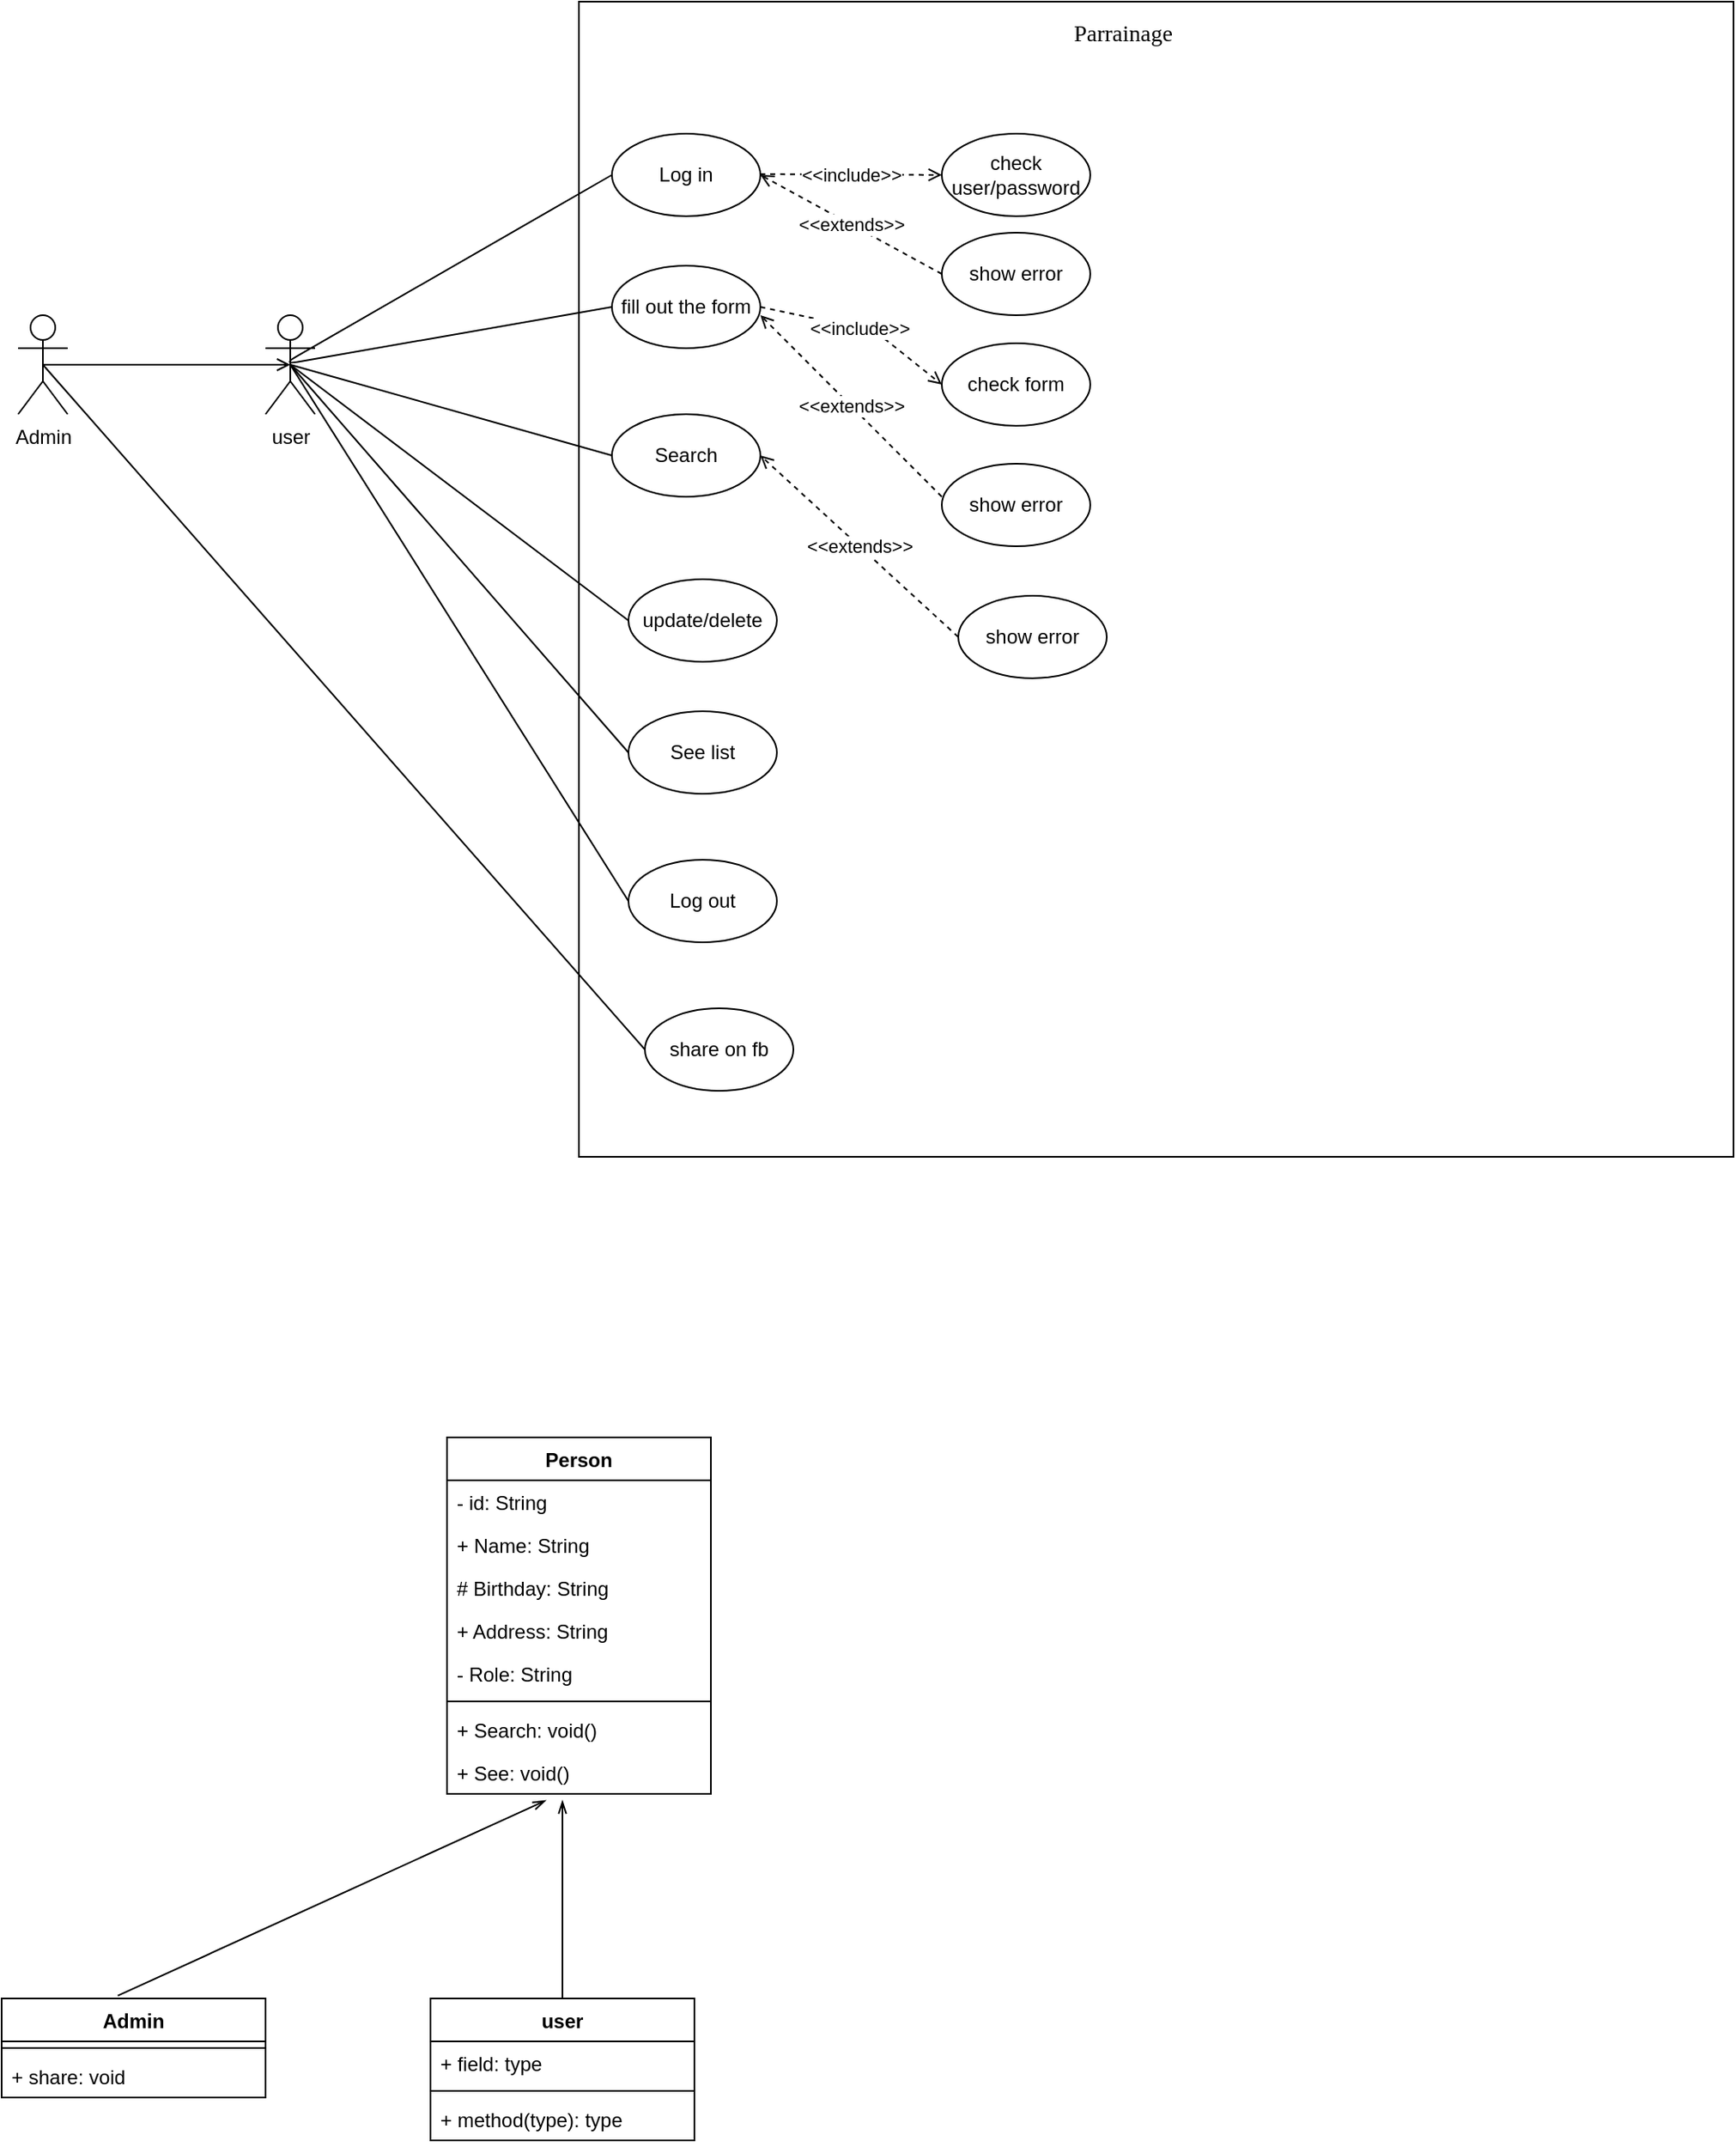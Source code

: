 <mxfile version="14.8.0" type="github">
  <diagram id="mr0ScZVmez5Wdu0t1VuP" name="Page-1">
    <mxGraphModel dx="1573" dy="1475" grid="1" gridSize="10" guides="1" tooltips="1" connect="1" arrows="1" fold="1" page="1" pageScale="1" pageWidth="850" pageHeight="1100" math="0" shadow="0">
      <root>
        <mxCell id="0" />
        <mxCell id="1" parent="0" />
        <mxCell id="WyjryQDbOZI5yKkyuquV-2" value="" style="whiteSpace=wrap;html=1;aspect=fixed;" parent="1" vertex="1">
          <mxGeometry x="240" y="-870" width="700" height="700" as="geometry" />
        </mxCell>
        <mxCell id="WyjryQDbOZI5yKkyuquV-1" value="user&lt;br&gt;" style="shape=umlActor;verticalLabelPosition=bottom;verticalAlign=top;html=1;outlineConnect=0;" parent="1" vertex="1">
          <mxGeometry x="50" y="-680" width="30" height="60" as="geometry" />
        </mxCell>
        <mxCell id="_5LFbXUgjsJOY9XrzOKf-1" value="&lt;font face=&quot;Times New Roman&quot; style=&quot;font-size: 14px&quot;&gt;Parrainage&lt;/font&gt;" style="text;html=1;strokeColor=none;fillColor=none;align=center;verticalAlign=middle;whiteSpace=wrap;rounded=0;" vertex="1" parent="1">
          <mxGeometry x="550" y="-860" width="40" height="20" as="geometry" />
        </mxCell>
        <mxCell id="_5LFbXUgjsJOY9XrzOKf-3" value="Log in" style="ellipse;whiteSpace=wrap;html=1;" vertex="1" parent="1">
          <mxGeometry x="260" y="-790" width="90" height="50" as="geometry" />
        </mxCell>
        <mxCell id="_5LFbXUgjsJOY9XrzOKf-5" value="fill out the form" style="ellipse;whiteSpace=wrap;html=1;" vertex="1" parent="1">
          <mxGeometry x="260" y="-710" width="90" height="50" as="geometry" />
        </mxCell>
        <mxCell id="_5LFbXUgjsJOY9XrzOKf-8" value="See list" style="ellipse;whiteSpace=wrap;html=1;" vertex="1" parent="1">
          <mxGeometry x="270" y="-440" width="90" height="50" as="geometry" />
        </mxCell>
        <mxCell id="_5LFbXUgjsJOY9XrzOKf-9" value="Log out" style="ellipse;whiteSpace=wrap;html=1;" vertex="1" parent="1">
          <mxGeometry x="270" y="-350" width="90" height="50" as="geometry" />
        </mxCell>
        <mxCell id="_5LFbXUgjsJOY9XrzOKf-16" value="" style="endArrow=none;html=1;exitX=0;exitY=0.5;exitDx=0;exitDy=0;entryX=0;entryY=0.5;entryDx=0;entryDy=0;" edge="1" parent="1" source="_5LFbXUgjsJOY9XrzOKf-5" target="_5LFbXUgjsJOY9XrzOKf-3">
          <mxGeometry width="50" height="50" relative="1" as="geometry">
            <mxPoint x="490" y="-660" as="sourcePoint" />
            <mxPoint x="540" y="-710" as="targetPoint" />
            <Array as="points">
              <mxPoint x="60" y="-650" />
            </Array>
          </mxGeometry>
        </mxCell>
        <mxCell id="_5LFbXUgjsJOY9XrzOKf-19" value="" style="endArrow=open;html=1;dashed=1;endFill=0;" edge="1" parent="1">
          <mxGeometry relative="1" as="geometry">
            <mxPoint x="350" y="-765.5" as="sourcePoint" />
            <mxPoint x="460" y="-765" as="targetPoint" />
          </mxGeometry>
        </mxCell>
        <mxCell id="_5LFbXUgjsJOY9XrzOKf-20" value="&amp;lt;&amp;lt;include&amp;gt;&amp;gt;" style="edgeLabel;resizable=0;html=1;align=center;verticalAlign=middle;" connectable="0" vertex="1" parent="_5LFbXUgjsJOY9XrzOKf-19">
          <mxGeometry relative="1" as="geometry" />
        </mxCell>
        <mxCell id="_5LFbXUgjsJOY9XrzOKf-23" value="check user/password" style="ellipse;whiteSpace=wrap;html=1;" vertex="1" parent="1">
          <mxGeometry x="460" y="-790" width="90" height="50" as="geometry" />
        </mxCell>
        <mxCell id="_5LFbXUgjsJOY9XrzOKf-24" value="show error" style="ellipse;whiteSpace=wrap;html=1;" vertex="1" parent="1">
          <mxGeometry x="460" y="-730" width="90" height="50" as="geometry" />
        </mxCell>
        <mxCell id="_5LFbXUgjsJOY9XrzOKf-25" value="" style="endArrow=open;html=1;dashed=1;strokeWidth=1;entryX=1;entryY=0.5;entryDx=0;entryDy=0;exitX=0;exitY=0.5;exitDx=0;exitDy=0;endFill=0;" edge="1" parent="1" source="_5LFbXUgjsJOY9XrzOKf-24" target="_5LFbXUgjsJOY9XrzOKf-3">
          <mxGeometry relative="1" as="geometry">
            <mxPoint x="370" y="-620" as="sourcePoint" />
            <mxPoint x="470" y="-620" as="targetPoint" />
          </mxGeometry>
        </mxCell>
        <mxCell id="_5LFbXUgjsJOY9XrzOKf-26" value="&amp;lt;&amp;lt;extends&amp;gt;&amp;gt;" style="edgeLabel;resizable=0;html=1;align=center;verticalAlign=middle;" connectable="0" vertex="1" parent="_5LFbXUgjsJOY9XrzOKf-25">
          <mxGeometry relative="1" as="geometry" />
        </mxCell>
        <mxCell id="_5LFbXUgjsJOY9XrzOKf-29" value="" style="endArrow=open;html=1;dashed=1;endFill=0;entryX=0;entryY=0.5;entryDx=0;entryDy=0;exitX=1;exitY=0.5;exitDx=0;exitDy=0;" edge="1" parent="1" source="_5LFbXUgjsJOY9XrzOKf-5" target="_5LFbXUgjsJOY9XrzOKf-31">
          <mxGeometry relative="1" as="geometry">
            <mxPoint x="330" y="-685.42" as="sourcePoint" />
            <mxPoint x="430" y="-685.42" as="targetPoint" />
            <Array as="points">
              <mxPoint x="420" y="-670" />
            </Array>
          </mxGeometry>
        </mxCell>
        <mxCell id="_5LFbXUgjsJOY9XrzOKf-30" value="&amp;lt;&amp;lt;include&amp;gt;&amp;gt;" style="edgeLabel;resizable=0;html=1;align=center;verticalAlign=middle;" connectable="0" vertex="1" parent="_5LFbXUgjsJOY9XrzOKf-29">
          <mxGeometry relative="1" as="geometry" />
        </mxCell>
        <mxCell id="_5LFbXUgjsJOY9XrzOKf-31" value="check form" style="ellipse;whiteSpace=wrap;html=1;" vertex="1" parent="1">
          <mxGeometry x="460" y="-663" width="90" height="50" as="geometry" />
        </mxCell>
        <mxCell id="_5LFbXUgjsJOY9XrzOKf-32" value="show error" style="ellipse;whiteSpace=wrap;html=1;" vertex="1" parent="1">
          <mxGeometry x="460" y="-590" width="90" height="50" as="geometry" />
        </mxCell>
        <mxCell id="_5LFbXUgjsJOY9XrzOKf-33" value="" style="endArrow=open;html=1;dashed=1;strokeWidth=1;entryX=1;entryY=0.6;entryDx=0;entryDy=0;exitX=0;exitY=0.5;exitDx=0;exitDy=0;endFill=0;entryPerimeter=0;" edge="1" parent="1" target="_5LFbXUgjsJOY9XrzOKf-5">
          <mxGeometry relative="1" as="geometry">
            <mxPoint x="460.0" y="-570" as="sourcePoint" />
            <mxPoint x="350" y="-630" as="targetPoint" />
          </mxGeometry>
        </mxCell>
        <mxCell id="_5LFbXUgjsJOY9XrzOKf-34" value="&amp;lt;&amp;lt;extends&amp;gt;&amp;gt;" style="edgeLabel;resizable=0;html=1;align=center;verticalAlign=middle;" connectable="0" vertex="1" parent="_5LFbXUgjsJOY9XrzOKf-33">
          <mxGeometry relative="1" as="geometry" />
        </mxCell>
        <mxCell id="_5LFbXUgjsJOY9XrzOKf-36" value="Search" style="ellipse;whiteSpace=wrap;html=1;" vertex="1" parent="1">
          <mxGeometry x="260" y="-620" width="90" height="50" as="geometry" />
        </mxCell>
        <mxCell id="_5LFbXUgjsJOY9XrzOKf-38" value="" style="endArrow=none;html=1;strokeWidth=1;exitX=0.5;exitY=0.5;exitDx=0;exitDy=0;exitPerimeter=0;entryX=0;entryY=0.5;entryDx=0;entryDy=0;" edge="1" parent="1" source="WyjryQDbOZI5yKkyuquV-1" target="_5LFbXUgjsJOY9XrzOKf-36">
          <mxGeometry width="50" height="50" relative="1" as="geometry">
            <mxPoint x="350" y="-500" as="sourcePoint" />
            <mxPoint x="400" y="-550" as="targetPoint" />
          </mxGeometry>
        </mxCell>
        <mxCell id="_5LFbXUgjsJOY9XrzOKf-39" value="show error" style="ellipse;whiteSpace=wrap;html=1;" vertex="1" parent="1">
          <mxGeometry x="470" y="-510" width="90" height="50" as="geometry" />
        </mxCell>
        <mxCell id="_5LFbXUgjsJOY9XrzOKf-40" value="" style="endArrow=open;html=1;dashed=1;strokeWidth=1;entryX=1;entryY=0.5;entryDx=0;entryDy=0;exitX=0;exitY=0.5;exitDx=0;exitDy=0;endFill=0;" edge="1" parent="1" source="_5LFbXUgjsJOY9XrzOKf-39" target="_5LFbXUgjsJOY9XrzOKf-36">
          <mxGeometry relative="1" as="geometry">
            <mxPoint x="470.0" y="-480" as="sourcePoint" />
            <mxPoint x="360" y="-590" as="targetPoint" />
          </mxGeometry>
        </mxCell>
        <mxCell id="_5LFbXUgjsJOY9XrzOKf-41" value="&amp;lt;&amp;lt;extends&amp;gt;&amp;gt;" style="edgeLabel;resizable=0;html=1;align=center;verticalAlign=middle;" connectable="0" vertex="1" parent="_5LFbXUgjsJOY9XrzOKf-40">
          <mxGeometry relative="1" as="geometry" />
        </mxCell>
        <mxCell id="_5LFbXUgjsJOY9XrzOKf-42" value="update/delete" style="ellipse;whiteSpace=wrap;html=1;" vertex="1" parent="1">
          <mxGeometry x="270" y="-520" width="90" height="50" as="geometry" />
        </mxCell>
        <mxCell id="_5LFbXUgjsJOY9XrzOKf-43" value="" style="endArrow=none;html=1;strokeWidth=1;exitX=0.5;exitY=0.5;exitDx=0;exitDy=0;exitPerimeter=0;entryX=0;entryY=0.5;entryDx=0;entryDy=0;" edge="1" parent="1" target="_5LFbXUgjsJOY9XrzOKf-42" source="WyjryQDbOZI5yKkyuquV-1">
          <mxGeometry width="50" height="50" relative="1" as="geometry">
            <mxPoint x="75" y="-550" as="sourcePoint" />
            <mxPoint x="410" y="-450" as="targetPoint" />
          </mxGeometry>
        </mxCell>
        <mxCell id="_5LFbXUgjsJOY9XrzOKf-46" value="" style="endArrow=none;html=1;strokeWidth=1;exitX=0;exitY=0.5;exitDx=0;exitDy=0;" edge="1" parent="1" source="_5LFbXUgjsJOY9XrzOKf-8">
          <mxGeometry width="50" height="50" relative="1" as="geometry">
            <mxPoint x="330" y="-420" as="sourcePoint" />
            <mxPoint x="65" y="-650" as="targetPoint" />
          </mxGeometry>
        </mxCell>
        <mxCell id="_5LFbXUgjsJOY9XrzOKf-47" value="" style="endArrow=none;html=1;strokeWidth=1;exitX=0;exitY=0.5;exitDx=0;exitDy=0;entryX=0.5;entryY=0.5;entryDx=0;entryDy=0;entryPerimeter=0;" edge="1" parent="1" source="_5LFbXUgjsJOY9XrzOKf-9" target="WyjryQDbOZI5yKkyuquV-1">
          <mxGeometry width="50" height="50" relative="1" as="geometry">
            <mxPoint x="280" y="-405" as="sourcePoint" />
            <mxPoint x="70" y="-650" as="targetPoint" />
          </mxGeometry>
        </mxCell>
        <mxCell id="_5LFbXUgjsJOY9XrzOKf-48" style="edgeStyle=none;rounded=0;orthogonalLoop=1;jettySize=auto;html=1;entryX=0;entryY=0.5;entryDx=0;entryDy=0;endArrow=open;endFill=0;strokeWidth=1;" edge="1" parent="1" source="_5LFbXUgjsJOY9XrzOKf-23" target="_5LFbXUgjsJOY9XrzOKf-23">
          <mxGeometry relative="1" as="geometry" />
        </mxCell>
        <mxCell id="_5LFbXUgjsJOY9XrzOKf-50" style="edgeStyle=none;rounded=0;orthogonalLoop=1;jettySize=auto;html=1;exitX=0.5;exitY=0.5;exitDx=0;exitDy=0;exitPerimeter=0;entryX=0.5;entryY=0.5;entryDx=0;entryDy=0;entryPerimeter=0;endArrow=open;endFill=0;strokeWidth=1;" edge="1" parent="1" source="_5LFbXUgjsJOY9XrzOKf-49" target="WyjryQDbOZI5yKkyuquV-1">
          <mxGeometry relative="1" as="geometry" />
        </mxCell>
        <mxCell id="_5LFbXUgjsJOY9XrzOKf-49" value="Admin&lt;br&gt;" style="shape=umlActor;verticalLabelPosition=bottom;verticalAlign=top;html=1;outlineConnect=0;" vertex="1" parent="1">
          <mxGeometry x="-100" y="-680" width="30" height="60" as="geometry" />
        </mxCell>
        <mxCell id="_5LFbXUgjsJOY9XrzOKf-51" value="share on fb" style="ellipse;whiteSpace=wrap;html=1;" vertex="1" parent="1">
          <mxGeometry x="280" y="-260" width="90" height="50" as="geometry" />
        </mxCell>
        <mxCell id="_5LFbXUgjsJOY9XrzOKf-52" value="" style="endArrow=none;html=1;strokeWidth=1;exitX=0;exitY=0.5;exitDx=0;exitDy=0;entryX=0.5;entryY=0.5;entryDx=0;entryDy=0;entryPerimeter=0;" edge="1" parent="1" source="_5LFbXUgjsJOY9XrzOKf-51" target="_5LFbXUgjsJOY9XrzOKf-49">
          <mxGeometry width="50" height="50" relative="1" as="geometry">
            <mxPoint x="330" y="-350" as="sourcePoint" />
            <mxPoint x="65" y="-580" as="targetPoint" />
          </mxGeometry>
        </mxCell>
        <mxCell id="_5LFbXUgjsJOY9XrzOKf-53" value="Person" style="swimlane;fontStyle=1;align=center;verticalAlign=top;childLayout=stackLayout;horizontal=1;startSize=26;horizontalStack=0;resizeParent=1;resizeParentMax=0;resizeLast=0;collapsible=1;marginBottom=0;" vertex="1" parent="1">
          <mxGeometry x="160" width="160" height="216" as="geometry" />
        </mxCell>
        <mxCell id="_5LFbXUgjsJOY9XrzOKf-54" value="- id: String&#xa;&#xa;" style="text;strokeColor=none;fillColor=none;align=left;verticalAlign=top;spacingLeft=4;spacingRight=4;overflow=hidden;rotatable=0;points=[[0,0.5],[1,0.5]];portConstraint=eastwest;" vertex="1" parent="_5LFbXUgjsJOY9XrzOKf-53">
          <mxGeometry y="26" width="160" height="26" as="geometry" />
        </mxCell>
        <mxCell id="_5LFbXUgjsJOY9XrzOKf-57" value="+ Name: String&#xa;&#xa;" style="text;strokeColor=none;fillColor=none;align=left;verticalAlign=top;spacingLeft=4;spacingRight=4;overflow=hidden;rotatable=0;points=[[0,0.5],[1,0.5]];portConstraint=eastwest;" vertex="1" parent="_5LFbXUgjsJOY9XrzOKf-53">
          <mxGeometry y="52" width="160" height="26" as="geometry" />
        </mxCell>
        <mxCell id="_5LFbXUgjsJOY9XrzOKf-58" value="# Birthday: String&#xa;&#xa;" style="text;strokeColor=none;fillColor=none;align=left;verticalAlign=top;spacingLeft=4;spacingRight=4;overflow=hidden;rotatable=0;points=[[0,0.5],[1,0.5]];portConstraint=eastwest;" vertex="1" parent="_5LFbXUgjsJOY9XrzOKf-53">
          <mxGeometry y="78" width="160" height="26" as="geometry" />
        </mxCell>
        <mxCell id="_5LFbXUgjsJOY9XrzOKf-59" value="+ Address: String&#xa;&#xa;" style="text;strokeColor=none;fillColor=none;align=left;verticalAlign=top;spacingLeft=4;spacingRight=4;overflow=hidden;rotatable=0;points=[[0,0.5],[1,0.5]];portConstraint=eastwest;" vertex="1" parent="_5LFbXUgjsJOY9XrzOKf-53">
          <mxGeometry y="104" width="160" height="26" as="geometry" />
        </mxCell>
        <mxCell id="_5LFbXUgjsJOY9XrzOKf-60" value="- Role: String&#xa;&#xa;" style="text;strokeColor=none;fillColor=none;align=left;verticalAlign=top;spacingLeft=4;spacingRight=4;overflow=hidden;rotatable=0;points=[[0,0.5],[1,0.5]];portConstraint=eastwest;" vertex="1" parent="_5LFbXUgjsJOY9XrzOKf-53">
          <mxGeometry y="130" width="160" height="26" as="geometry" />
        </mxCell>
        <mxCell id="_5LFbXUgjsJOY9XrzOKf-55" value="" style="line;strokeWidth=1;fillColor=none;align=left;verticalAlign=middle;spacingTop=-1;spacingLeft=3;spacingRight=3;rotatable=0;labelPosition=right;points=[];portConstraint=eastwest;" vertex="1" parent="_5LFbXUgjsJOY9XrzOKf-53">
          <mxGeometry y="156" width="160" height="8" as="geometry" />
        </mxCell>
        <mxCell id="_5LFbXUgjsJOY9XrzOKf-56" value="+ Search: void()&#xa;" style="text;strokeColor=none;fillColor=none;align=left;verticalAlign=top;spacingLeft=4;spacingRight=4;overflow=hidden;rotatable=0;points=[[0,0.5],[1,0.5]];portConstraint=eastwest;" vertex="1" parent="_5LFbXUgjsJOY9XrzOKf-53">
          <mxGeometry y="164" width="160" height="26" as="geometry" />
        </mxCell>
        <mxCell id="_5LFbXUgjsJOY9XrzOKf-73" value="+ See: void()&#xa;" style="text;strokeColor=none;fillColor=none;align=left;verticalAlign=top;spacingLeft=4;spacingRight=4;overflow=hidden;rotatable=0;points=[[0,0.5],[1,0.5]];portConstraint=eastwest;" vertex="1" parent="_5LFbXUgjsJOY9XrzOKf-53">
          <mxGeometry y="190" width="160" height="26" as="geometry" />
        </mxCell>
        <mxCell id="_5LFbXUgjsJOY9XrzOKf-74" value="Admin&#xa;" style="swimlane;fontStyle=1;align=center;verticalAlign=top;childLayout=stackLayout;horizontal=1;startSize=26;horizontalStack=0;resizeParent=1;resizeParentMax=0;resizeLast=0;collapsible=1;marginBottom=0;" vertex="1" parent="1">
          <mxGeometry x="-110" y="340" width="160" height="60" as="geometry" />
        </mxCell>
        <mxCell id="_5LFbXUgjsJOY9XrzOKf-76" value="" style="line;strokeWidth=1;fillColor=none;align=left;verticalAlign=middle;spacingTop=-1;spacingLeft=3;spacingRight=3;rotatable=0;labelPosition=right;points=[];portConstraint=eastwest;" vertex="1" parent="_5LFbXUgjsJOY9XrzOKf-74">
          <mxGeometry y="26" width="160" height="8" as="geometry" />
        </mxCell>
        <mxCell id="_5LFbXUgjsJOY9XrzOKf-77" value="+ share: void" style="text;strokeColor=none;fillColor=none;align=left;verticalAlign=top;spacingLeft=4;spacingRight=4;overflow=hidden;rotatable=0;points=[[0,0.5],[1,0.5]];portConstraint=eastwest;" vertex="1" parent="_5LFbXUgjsJOY9XrzOKf-74">
          <mxGeometry y="34" width="160" height="26" as="geometry" />
        </mxCell>
        <mxCell id="_5LFbXUgjsJOY9XrzOKf-81" value="" style="endArrow=openThin;endFill=0;html=1;strokeWidth=1;exitX=0.44;exitY=-0.028;exitDx=0;exitDy=0;exitPerimeter=0;" edge="1" parent="1" source="_5LFbXUgjsJOY9XrzOKf-74">
          <mxGeometry width="160" relative="1" as="geometry">
            <mxPoint x="-60" y="300" as="sourcePoint" />
            <mxPoint x="220" y="220" as="targetPoint" />
          </mxGeometry>
        </mxCell>
        <mxCell id="_5LFbXUgjsJOY9XrzOKf-82" value="user&#xa;" style="swimlane;fontStyle=1;align=center;verticalAlign=top;childLayout=stackLayout;horizontal=1;startSize=26;horizontalStack=0;resizeParent=1;resizeParentMax=0;resizeLast=0;collapsible=1;marginBottom=0;" vertex="1" parent="1">
          <mxGeometry x="150" y="340" width="160" height="86" as="geometry" />
        </mxCell>
        <mxCell id="_5LFbXUgjsJOY9XrzOKf-83" value="+ field: type" style="text;strokeColor=none;fillColor=none;align=left;verticalAlign=top;spacingLeft=4;spacingRight=4;overflow=hidden;rotatable=0;points=[[0,0.5],[1,0.5]];portConstraint=eastwest;" vertex="1" parent="_5LFbXUgjsJOY9XrzOKf-82">
          <mxGeometry y="26" width="160" height="26" as="geometry" />
        </mxCell>
        <mxCell id="_5LFbXUgjsJOY9XrzOKf-84" value="" style="line;strokeWidth=1;fillColor=none;align=left;verticalAlign=middle;spacingTop=-1;spacingLeft=3;spacingRight=3;rotatable=0;labelPosition=right;points=[];portConstraint=eastwest;" vertex="1" parent="_5LFbXUgjsJOY9XrzOKf-82">
          <mxGeometry y="52" width="160" height="8" as="geometry" />
        </mxCell>
        <mxCell id="_5LFbXUgjsJOY9XrzOKf-85" value="+ method(type): type" style="text;strokeColor=none;fillColor=none;align=left;verticalAlign=top;spacingLeft=4;spacingRight=4;overflow=hidden;rotatable=0;points=[[0,0.5],[1,0.5]];portConstraint=eastwest;" vertex="1" parent="_5LFbXUgjsJOY9XrzOKf-82">
          <mxGeometry y="60" width="160" height="26" as="geometry" />
        </mxCell>
        <mxCell id="_5LFbXUgjsJOY9XrzOKf-86" value="" style="endArrow=openThin;endFill=0;html=1;strokeWidth=1;exitX=0.5;exitY=0;exitDx=0;exitDy=0;" edge="1" parent="1" source="_5LFbXUgjsJOY9XrzOKf-82">
          <mxGeometry width="160" relative="1" as="geometry">
            <mxPoint x="-29.6" y="348.32" as="sourcePoint" />
            <mxPoint x="230" y="220" as="targetPoint" />
          </mxGeometry>
        </mxCell>
      </root>
    </mxGraphModel>
  </diagram>
</mxfile>
